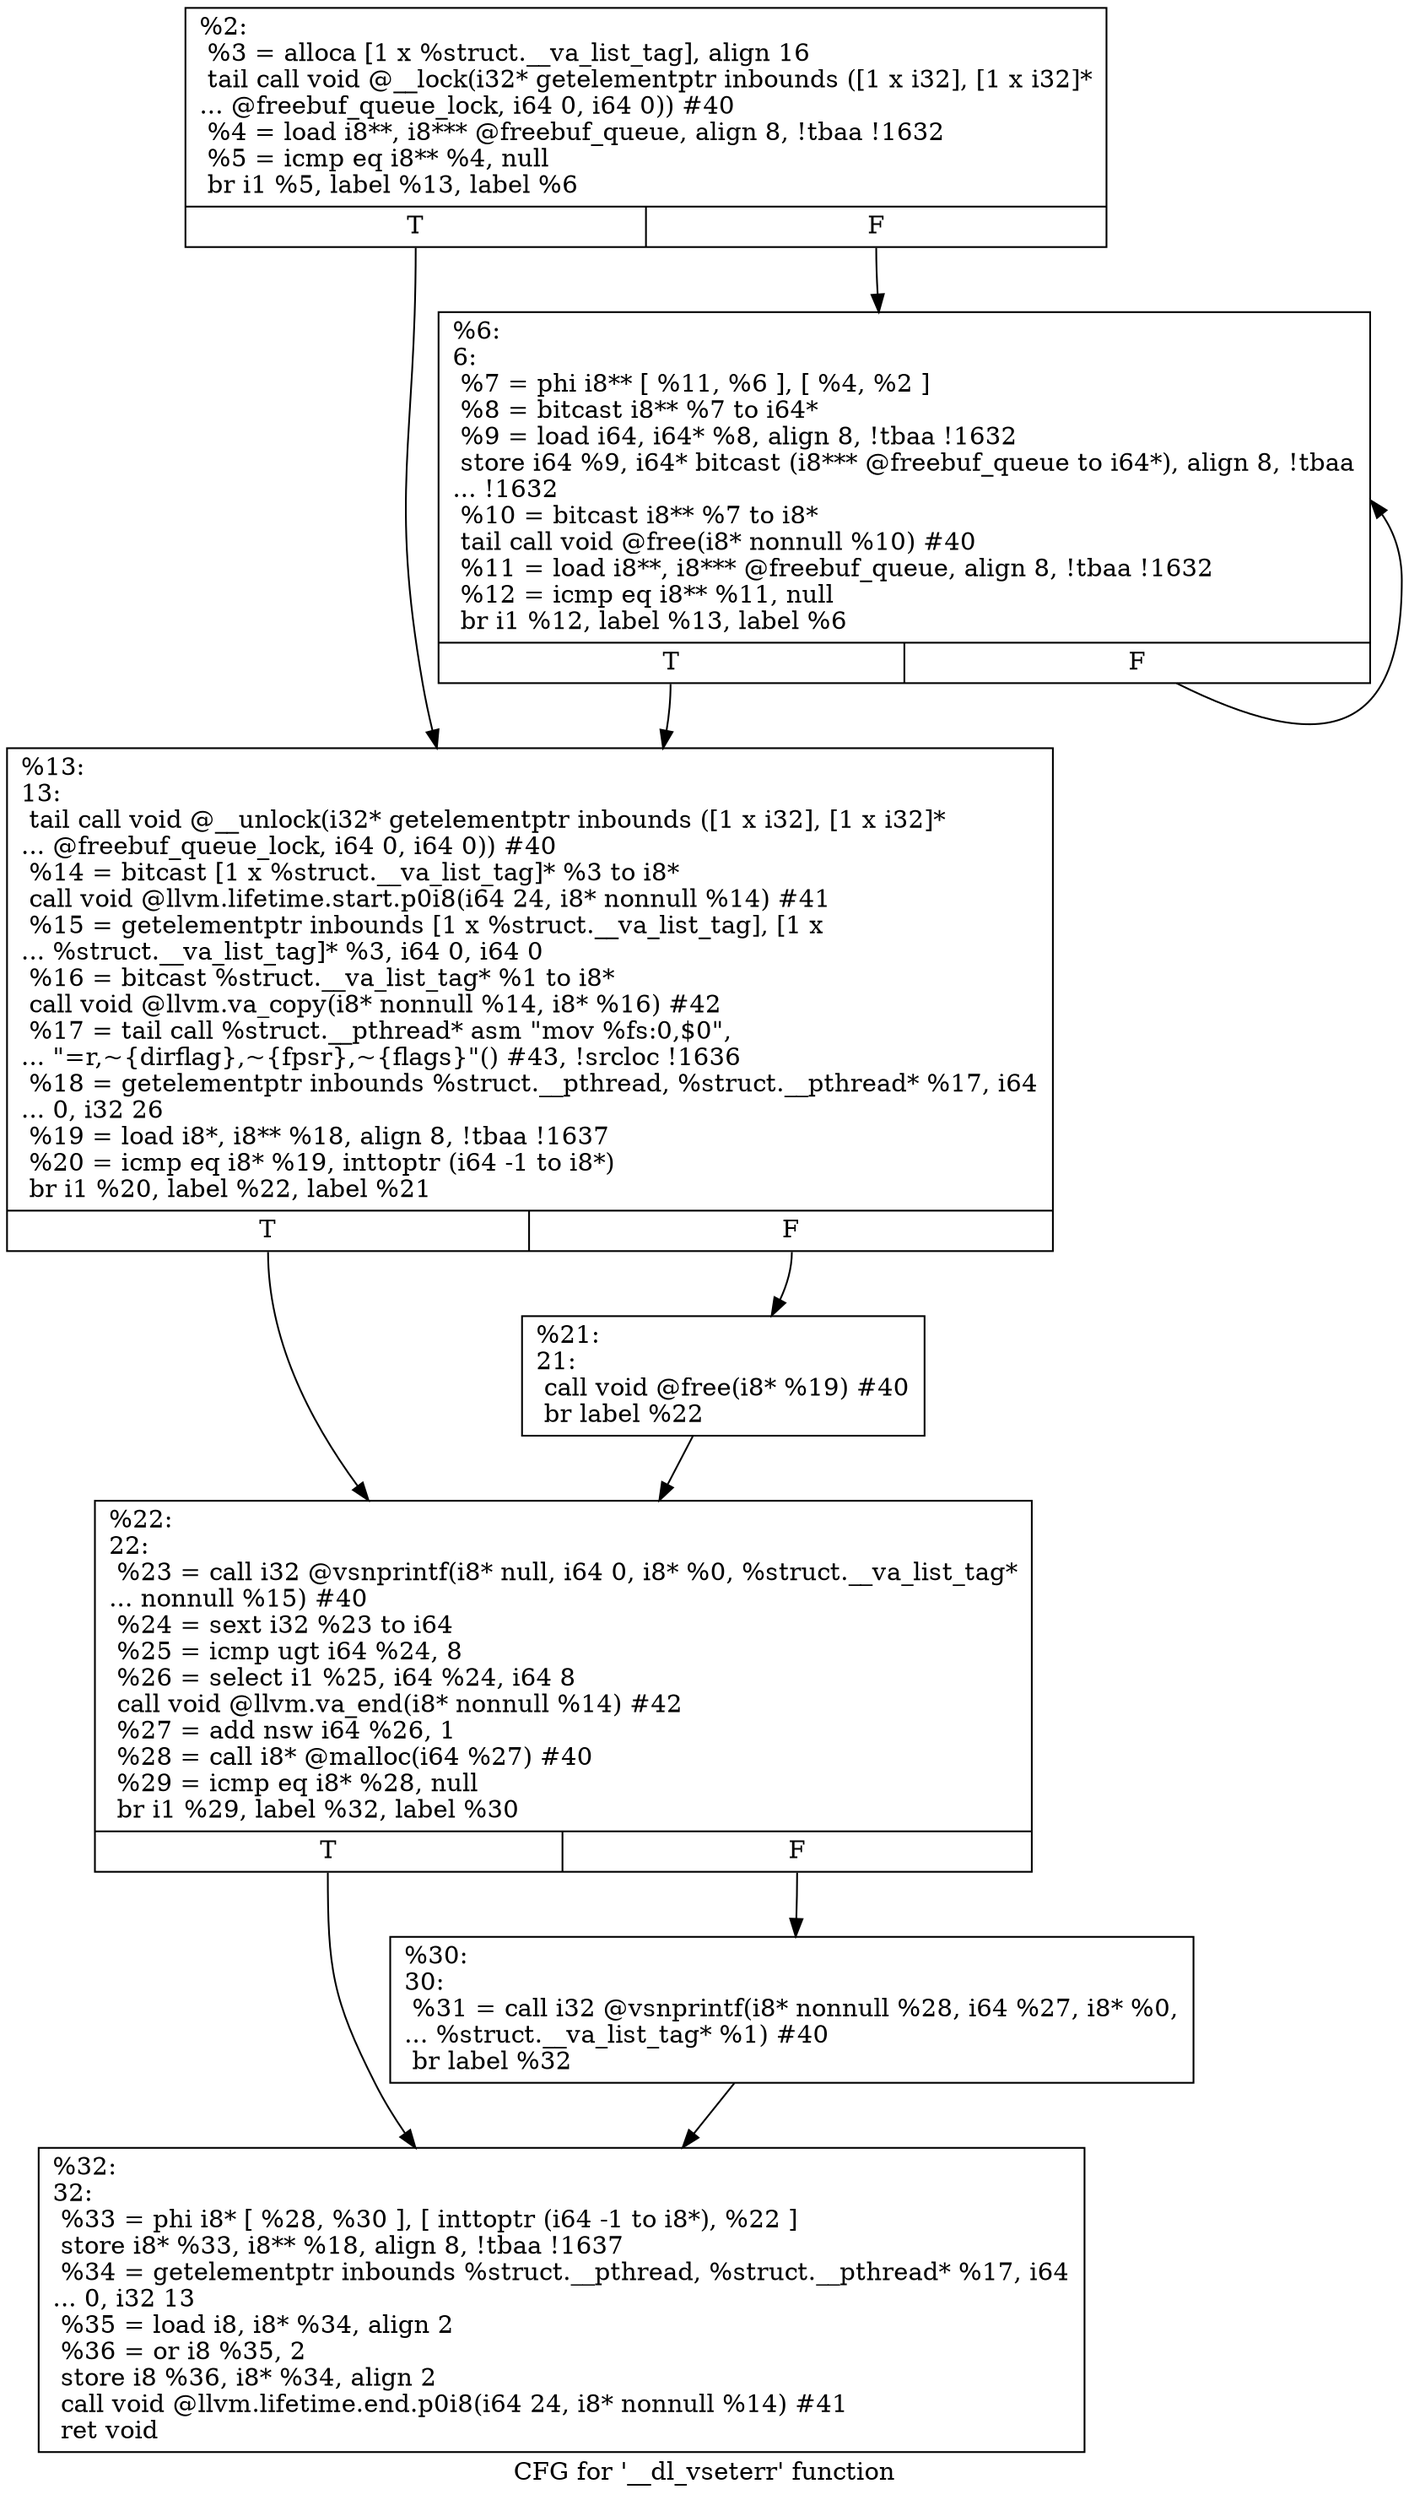 digraph "CFG for '__dl_vseterr' function" {
	label="CFG for '__dl_vseterr' function";

	Node0x1bf13d0 [shape=record,label="{%2:\l  %3 = alloca [1 x %struct.__va_list_tag], align 16\l  tail call void @__lock(i32* getelementptr inbounds ([1 x i32], [1 x i32]*\l... @freebuf_queue_lock, i64 0, i64 0)) #40\l  %4 = load i8**, i8*** @freebuf_queue, align 8, !tbaa !1632\l  %5 = icmp eq i8** %4, null\l  br i1 %5, label %13, label %6\l|{<s0>T|<s1>F}}"];
	Node0x1bf13d0:s0 -> Node0x1bf14d0;
	Node0x1bf13d0:s1 -> Node0x1bf1480;
	Node0x1bf1480 [shape=record,label="{%6:\l6:                                                \l  %7 = phi i8** [ %11, %6 ], [ %4, %2 ]\l  %8 = bitcast i8** %7 to i64*\l  %9 = load i64, i64* %8, align 8, !tbaa !1632\l  store i64 %9, i64* bitcast (i8*** @freebuf_queue to i64*), align 8, !tbaa\l... !1632\l  %10 = bitcast i8** %7 to i8*\l  tail call void @free(i8* nonnull %10) #40\l  %11 = load i8**, i8*** @freebuf_queue, align 8, !tbaa !1632\l  %12 = icmp eq i8** %11, null\l  br i1 %12, label %13, label %6\l|{<s0>T|<s1>F}}"];
	Node0x1bf1480:s0 -> Node0x1bf14d0;
	Node0x1bf1480:s1 -> Node0x1bf1480;
	Node0x1bf14d0 [shape=record,label="{%13:\l13:                                               \l  tail call void @__unlock(i32* getelementptr inbounds ([1 x i32], [1 x i32]*\l... @freebuf_queue_lock, i64 0, i64 0)) #40\l  %14 = bitcast [1 x %struct.__va_list_tag]* %3 to i8*\l  call void @llvm.lifetime.start.p0i8(i64 24, i8* nonnull %14) #41\l  %15 = getelementptr inbounds [1 x %struct.__va_list_tag], [1 x\l... %struct.__va_list_tag]* %3, i64 0, i64 0\l  %16 = bitcast %struct.__va_list_tag* %1 to i8*\l  call void @llvm.va_copy(i8* nonnull %14, i8* %16) #42\l  %17 = tail call %struct.__pthread* asm \"mov %fs:0,$0\",\l... \"=r,~\{dirflag\},~\{fpsr\},~\{flags\}\"() #43, !srcloc !1636\l  %18 = getelementptr inbounds %struct.__pthread, %struct.__pthread* %17, i64\l... 0, i32 26\l  %19 = load i8*, i8** %18, align 8, !tbaa !1637\l  %20 = icmp eq i8* %19, inttoptr (i64 -1 to i8*)\l  br i1 %20, label %22, label %21\l|{<s0>T|<s1>F}}"];
	Node0x1bf14d0:s0 -> Node0x1bf1570;
	Node0x1bf14d0:s1 -> Node0x1bf1520;
	Node0x1bf1520 [shape=record,label="{%21:\l21:                                               \l  call void @free(i8* %19) #40\l  br label %22\l}"];
	Node0x1bf1520 -> Node0x1bf1570;
	Node0x1bf1570 [shape=record,label="{%22:\l22:                                               \l  %23 = call i32 @vsnprintf(i8* null, i64 0, i8* %0, %struct.__va_list_tag*\l... nonnull %15) #40\l  %24 = sext i32 %23 to i64\l  %25 = icmp ugt i64 %24, 8\l  %26 = select i1 %25, i64 %24, i64 8\l  call void @llvm.va_end(i8* nonnull %14) #42\l  %27 = add nsw i64 %26, 1\l  %28 = call i8* @malloc(i64 %27) #40\l  %29 = icmp eq i8* %28, null\l  br i1 %29, label %32, label %30\l|{<s0>T|<s1>F}}"];
	Node0x1bf1570:s0 -> Node0x1bf1610;
	Node0x1bf1570:s1 -> Node0x1bf15c0;
	Node0x1bf15c0 [shape=record,label="{%30:\l30:                                               \l  %31 = call i32 @vsnprintf(i8* nonnull %28, i64 %27, i8* %0,\l... %struct.__va_list_tag* %1) #40\l  br label %32\l}"];
	Node0x1bf15c0 -> Node0x1bf1610;
	Node0x1bf1610 [shape=record,label="{%32:\l32:                                               \l  %33 = phi i8* [ %28, %30 ], [ inttoptr (i64 -1 to i8*), %22 ]\l  store i8* %33, i8** %18, align 8, !tbaa !1637\l  %34 = getelementptr inbounds %struct.__pthread, %struct.__pthread* %17, i64\l... 0, i32 13\l  %35 = load i8, i8* %34, align 2\l  %36 = or i8 %35, 2\l  store i8 %36, i8* %34, align 2\l  call void @llvm.lifetime.end.p0i8(i64 24, i8* nonnull %14) #41\l  ret void\l}"];
}
